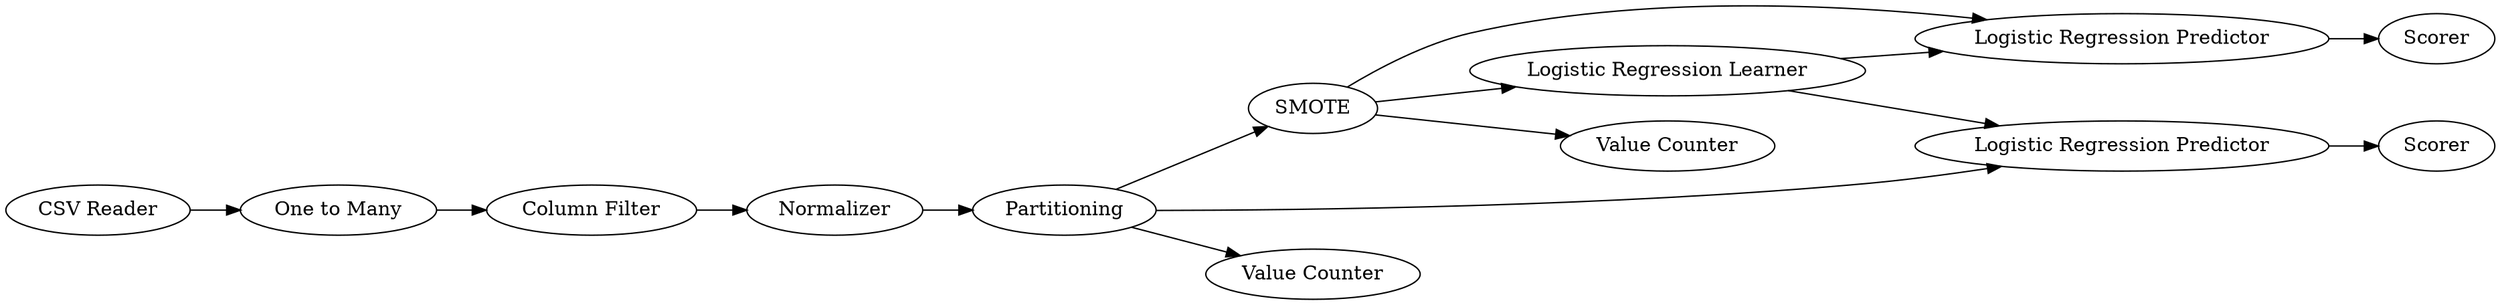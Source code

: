 digraph {
	13 -> 10
	1 -> 8
	4 -> 5
	3 -> 2
	2 -> 13
	12 -> 3
	4 -> 10
	13 -> 4
	13 -> 18
	2 -> 5
	2 -> 17
	10 -> 11
	5 -> 9
	8 -> 12
	5 [label="Logistic Regression Predictor"]
	13 [label=SMOTE]
	1 [label="CSV Reader"]
	9 [label=Scorer]
	11 [label=Scorer]
	4 [label="Logistic Regression Learner"]
	18 [label="Value Counter"]
	8 [label="One to Many"]
	12 [label="Column Filter"]
	17 [label="Value Counter"]
	3 [label=Normalizer]
	2 [label=Partitioning]
	10 [label="Logistic Regression Predictor"]
	rankdir=LR
}
